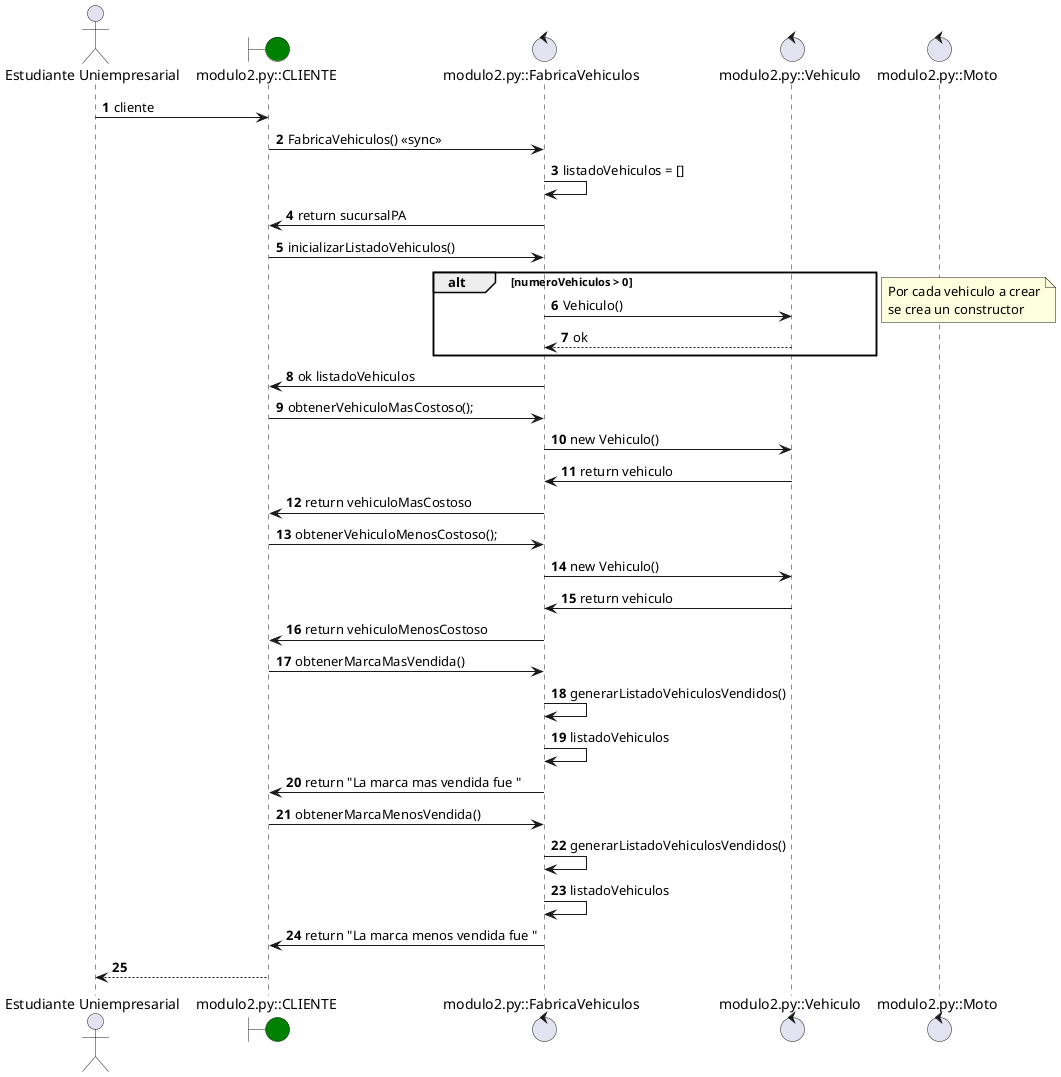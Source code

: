 @startuml

autonumber

actor "Estudiante Uniempresarial" as estudiante
boundary "modulo2.py::CLIENTE" as cliente #green
control "modulo2.py::FabricaVehiculos" as fabricaVehiculos
control "modulo2.py::Vehiculo" as vehiculo 
control "modulo2.py::Moto" as moto


estudiante -> cliente: cliente
cliente -> fabricaVehiculos: FabricaVehiculos() <<sync>>
fabricaVehiculos -> fabricaVehiculos: listadoVehiculos = []
fabricaVehiculos -> cliente : return sucursalPA
cliente -> fabricaVehiculos: inicializarListadoVehiculos()
alt numeroVehiculos > 0
fabricaVehiculos -> vehiculo: Vehiculo()
vehiculo --> fabricaVehiculos: ok
end
note right
Por cada vehiculo a crear
se crea un constructor
end note
fabricaVehiculos -> cliente: ok listadoVehiculos
cliente -> fabricaVehiculos: obtenerVehiculoMasCostoso();
fabricaVehiculos -> vehiculo: new Vehiculo()
vehiculo -> fabricaVehiculos: return vehiculo
fabricaVehiculos -> cliente: return vehiculoMasCostoso
cliente -> fabricaVehiculos: obtenerVehiculoMenosCostoso();
fabricaVehiculos -> vehiculo: new Vehiculo()
vehiculo -> fabricaVehiculos: return vehiculo
fabricaVehiculos -> cliente: return vehiculoMenosCostoso
cliente -> fabricaVehiculos: obtenerMarcaMasVendida()
fabricaVehiculos -> fabricaVehiculos: generarListadoVehiculosVendidos()
fabricaVehiculos -> fabricaVehiculos: listadoVehiculos 
fabricaVehiculos -> cliente: return "La marca mas vendida fue "
cliente -> fabricaVehiculos: obtenerMarcaMenosVendida()
fabricaVehiculos -> fabricaVehiculos: generarListadoVehiculosVendidos()
fabricaVehiculos -> fabricaVehiculos: listadoVehiculos 
fabricaVehiculos -> cliente: return "La marca menos vendida fue "
cliente --> estudiante



@enduml